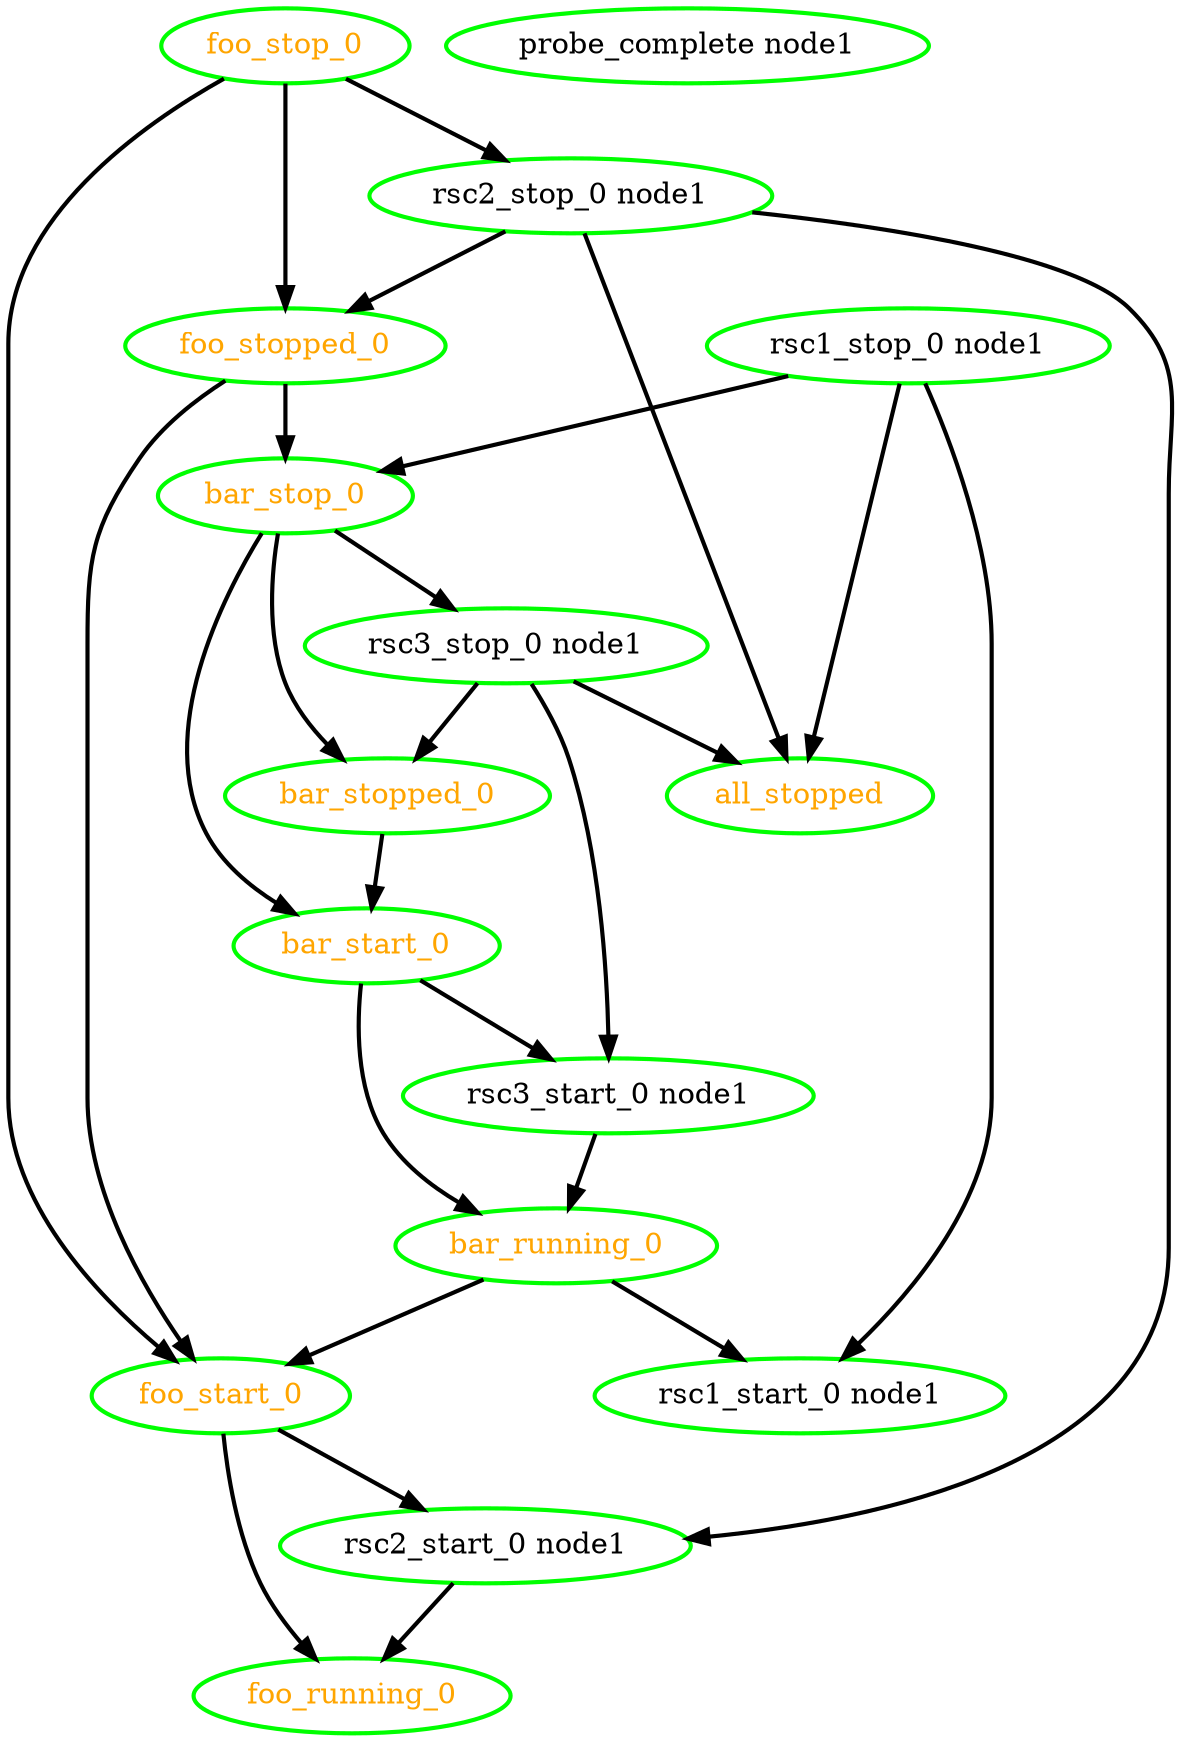  digraph "g" {
"all_stopped" [ style=bold color="green" fontcolor="orange"  ]
"bar_running_0" -> "foo_start_0" [ style = bold]
"bar_running_0" -> "rsc1_start_0 node1" [ style = bold]
"bar_running_0" [ style=bold color="green" fontcolor="orange" ]
"bar_start_0" -> "bar_running_0" [ style = bold]
"bar_start_0" -> "rsc3_start_0 node1" [ style = bold]
"bar_start_0" [ style=bold color="green" fontcolor="orange" ]
"bar_stop_0" -> "bar_start_0" [ style = bold]
"bar_stop_0" -> "bar_stopped_0" [ style = bold]
"bar_stop_0" -> "rsc3_stop_0 node1" [ style = bold]
"bar_stop_0" [ style=bold color="green" fontcolor="orange" ]
"bar_stopped_0" -> "bar_start_0" [ style = bold]
"bar_stopped_0" [ style=bold color="green" fontcolor="orange" ]
"foo_running_0" [ style=bold color="green" fontcolor="orange"  ]
"foo_start_0" -> "foo_running_0" [ style = bold]
"foo_start_0" -> "rsc2_start_0 node1" [ style = bold]
"foo_start_0" [ style=bold color="green" fontcolor="orange" ]
"foo_stop_0" -> "foo_start_0" [ style = bold]
"foo_stop_0" -> "foo_stopped_0" [ style = bold]
"foo_stop_0" -> "rsc2_stop_0 node1" [ style = bold]
"foo_stop_0" [ style=bold color="green" fontcolor="orange" ]
"foo_stopped_0" -> "bar_stop_0" [ style = bold]
"foo_stopped_0" -> "foo_start_0" [ style = bold]
"foo_stopped_0" [ style=bold color="green" fontcolor="orange" ]
"probe_complete node1" [ style=bold color="green" fontcolor="black" ]
"rsc1_start_0 node1" [ style=bold color="green" fontcolor="black" ]
"rsc1_stop_0 node1" -> "all_stopped" [ style = bold]
"rsc1_stop_0 node1" -> "bar_stop_0" [ style = bold]
"rsc1_stop_0 node1" -> "rsc1_start_0 node1" [ style = bold]
"rsc1_stop_0 node1" [ style=bold color="green" fontcolor="black" ]
"rsc2_start_0 node1" -> "foo_running_0" [ style = bold]
"rsc2_start_0 node1" [ style=bold color="green" fontcolor="black" ]
"rsc2_stop_0 node1" -> "all_stopped" [ style = bold]
"rsc2_stop_0 node1" -> "foo_stopped_0" [ style = bold]
"rsc2_stop_0 node1" -> "rsc2_start_0 node1" [ style = bold]
"rsc2_stop_0 node1" [ style=bold color="green" fontcolor="black" ]
"rsc3_start_0 node1" -> "bar_running_0" [ style = bold]
"rsc3_start_0 node1" [ style=bold color="green" fontcolor="black" ]
"rsc3_stop_0 node1" -> "all_stopped" [ style = bold]
"rsc3_stop_0 node1" -> "bar_stopped_0" [ style = bold]
"rsc3_stop_0 node1" -> "rsc3_start_0 node1" [ style = bold]
"rsc3_stop_0 node1" [ style=bold color="green" fontcolor="black" ]
}
